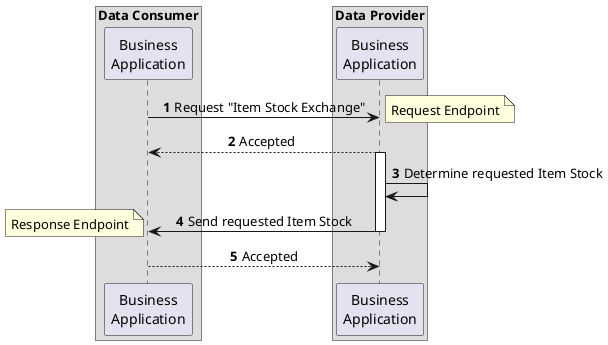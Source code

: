 @startuml Figure_2
autonumber
skinparam sequenceMessageAlign center

box "Data Consumer"
participant "Business\nApplication" as app_cons
end box

box "Data Provider"
participant "Business\nApplication" as app_prov
end box


app_cons ->  app_prov: Request "Item Stock Exchange"
note right: Request Endpoint
return Accepted

activate  app_prov
app_prov ->  app_prov: Determine requested Item Stock  
app_prov ->  app_cons: Send requested Item Stock 
note left: Response Endpoint
deactivate app_prov
return Accepted

@enduml